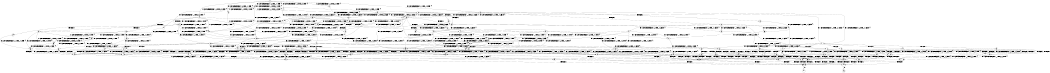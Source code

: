 digraph BCG {
size = "7, 10.5";
center = TRUE;
node [shape = circle];
0 [peripheries = 2];
0 -> 1 [label = "EX !0 !ATOMIC_EXCH_BRANCH (1, +0, TRUE, +0, 3, TRUE) !{}"];
0 -> 2 [label = "EX !2 !ATOMIC_EXCH_BRANCH (1, +1, TRUE, +0, 2, TRUE) !{}"];
0 -> 3 [label = "EX !1 !ATOMIC_EXCH_BRANCH (1, +0, TRUE, +0, 1, TRUE) !{}"];
0 -> 4 [label = "EX !0 !ATOMIC_EXCH_BRANCH (1, +0, TRUE, +0, 3, TRUE) !{}"];
0 -> 5 [label = "EX !2 !ATOMIC_EXCH_BRANCH (1, +1, TRUE, +0, 2, TRUE) !{}"];
0 -> 6 [label = "EX !1 !ATOMIC_EXCH_BRANCH (1, +0, TRUE, +0, 1, TRUE) !{}"];
1 -> 7 [label = "EX !2 !ATOMIC_EXCH_BRANCH (1, +1, TRUE, +0, 2, TRUE) !{}"];
2 -> 8 [label = "EX !0 !ATOMIC_EXCH_BRANCH (1, +0, TRUE, +0, 3, FALSE) !{}"];
3 -> 9 [label = "EX !0 !ATOMIC_EXCH_BRANCH (1, +0, TRUE, +0, 3, TRUE) !{}"];
4 -> 7 [label = "EX !2 !ATOMIC_EXCH_BRANCH (1, +1, TRUE, +0, 2, TRUE) !{}"];
4 -> 9 [label = "EX !1 !ATOMIC_EXCH_BRANCH (1, +0, TRUE, +0, 1, TRUE) !{}"];
4 -> 10 [label = "TERMINATE !0"];
4 -> 11 [label = "EX !2 !ATOMIC_EXCH_BRANCH (1, +1, TRUE, +0, 2, TRUE) !{}"];
4 -> 12 [label = "EX !1 !ATOMIC_EXCH_BRANCH (1, +0, TRUE, +0, 1, TRUE) !{}"];
4 -> 13 [label = "TERMINATE !0"];
5 -> 8 [label = "EX !0 !ATOMIC_EXCH_BRANCH (1, +0, TRUE, +0, 3, FALSE) !{}"];
5 -> 14 [label = "EX !1 !ATOMIC_EXCH_BRANCH (1, +0, TRUE, +0, 1, FALSE) !{}"];
5 -> 15 [label = "TERMINATE !2"];
5 -> 16 [label = "EX !0 !ATOMIC_EXCH_BRANCH (1, +0, TRUE, +0, 3, FALSE) !{}"];
5 -> 17 [label = "EX !1 !ATOMIC_EXCH_BRANCH (1, +0, TRUE, +0, 1, FALSE) !{}"];
5 -> 18 [label = "TERMINATE !2"];
6 -> 3 [label = "EX !1 !ATOMIC_EXCH_BRANCH (1, +0, TRUE, +0, 1, TRUE) !{}"];
6 -> 9 [label = "EX !0 !ATOMIC_EXCH_BRANCH (1, +0, TRUE, +0, 3, TRUE) !{}"];
6 -> 19 [label = "EX !2 !ATOMIC_EXCH_BRANCH (1, +1, TRUE, +0, 2, TRUE) !{}"];
6 -> 6 [label = "EX !1 !ATOMIC_EXCH_BRANCH (1, +0, TRUE, +0, 1, TRUE) !{}"];
6 -> 12 [label = "EX !0 !ATOMIC_EXCH_BRANCH (1, +0, TRUE, +0, 3, TRUE) !{}"];
6 -> 20 [label = "EX !2 !ATOMIC_EXCH_BRANCH (1, +1, TRUE, +0, 2, TRUE) !{}"];
7 -> 21 [label = "EX !1 !ATOMIC_EXCH_BRANCH (1, +0, TRUE, +0, 1, FALSE) !{}"];
8 -> 7 [label = "EX !0 !ATOMIC_EXCH_BRANCH (1, +1, TRUE, +0, 3, TRUE) !{}"];
9 -> 22 [label = "EX !2 !ATOMIC_EXCH_BRANCH (1, +1, TRUE, +0, 2, TRUE) !{}"];
10 -> 23 [label = "EX !2 !ATOMIC_EXCH_BRANCH (1, +1, TRUE, +0, 2, TRUE) !{}"];
11 -> 21 [label = "EX !1 !ATOMIC_EXCH_BRANCH (1, +0, TRUE, +0, 1, FALSE) !{}"];
11 -> 24 [label = "TERMINATE !0"];
11 -> 25 [label = "TERMINATE !2"];
11 -> 26 [label = "EX !1 !ATOMIC_EXCH_BRANCH (1, +0, TRUE, +0, 1, FALSE) !{}"];
11 -> 27 [label = "TERMINATE !0"];
11 -> 28 [label = "TERMINATE !2"];
12 -> 9 [label = "EX !1 !ATOMIC_EXCH_BRANCH (1, +0, TRUE, +0, 1, TRUE) !{}"];
12 -> 22 [label = "EX !2 !ATOMIC_EXCH_BRANCH (1, +1, TRUE, +0, 2, TRUE) !{}"];
12 -> 29 [label = "TERMINATE !0"];
12 -> 12 [label = "EX !1 !ATOMIC_EXCH_BRANCH (1, +0, TRUE, +0, 1, TRUE) !{}"];
12 -> 30 [label = "EX !2 !ATOMIC_EXCH_BRANCH (1, +1, TRUE, +0, 2, TRUE) !{}"];
12 -> 31 [label = "TERMINATE !0"];
13 -> 23 [label = "EX !2 !ATOMIC_EXCH_BRANCH (1, +1, TRUE, +0, 2, TRUE) !{}"];
13 -> 32 [label = "EX !1 !ATOMIC_EXCH_BRANCH (1, +0, TRUE, +0, 1, TRUE) !{}"];
13 -> 33 [label = "EX !2 !ATOMIC_EXCH_BRANCH (1, +1, TRUE, +0, 2, TRUE) !{}"];
13 -> 34 [label = "EX !1 !ATOMIC_EXCH_BRANCH (1, +0, TRUE, +0, 1, TRUE) !{}"];
14 -> 35 [label = "EX !0 !ATOMIC_EXCH_BRANCH (1, +0, TRUE, +0, 3, TRUE) !{}"];
15 -> 36 [label = "EX !0 !ATOMIC_EXCH_BRANCH (1, +0, TRUE, +0, 3, FALSE) !{}"];
16 -> 7 [label = "EX !0 !ATOMIC_EXCH_BRANCH (1, +1, TRUE, +0, 3, TRUE) !{}"];
16 -> 37 [label = "EX !1 !ATOMIC_EXCH_BRANCH (1, +0, TRUE, +0, 1, TRUE) !{}"];
16 -> 38 [label = "TERMINATE !2"];
16 -> 11 [label = "EX !0 !ATOMIC_EXCH_BRANCH (1, +1, TRUE, +0, 3, TRUE) !{}"];
16 -> 39 [label = "EX !1 !ATOMIC_EXCH_BRANCH (1, +0, TRUE, +0, 1, TRUE) !{}"];
16 -> 40 [label = "TERMINATE !2"];
17 -> 35 [label = "EX !0 !ATOMIC_EXCH_BRANCH (1, +0, TRUE, +0, 3, TRUE) !{}"];
17 -> 41 [label = "TERMINATE !2"];
17 -> 42 [label = "TERMINATE !1"];
17 -> 43 [label = "EX !0 !ATOMIC_EXCH_BRANCH (1, +0, TRUE, +0, 3, TRUE) !{}"];
17 -> 44 [label = "TERMINATE !2"];
17 -> 45 [label = "TERMINATE !1"];
18 -> 36 [label = "EX !0 !ATOMIC_EXCH_BRANCH (1, +0, TRUE, +0, 3, FALSE) !{}"];
18 -> 46 [label = "EX !1 !ATOMIC_EXCH_BRANCH (1, +0, TRUE, +0, 1, FALSE) !{}"];
18 -> 47 [label = "EX !0 !ATOMIC_EXCH_BRANCH (1, +0, TRUE, +0, 3, FALSE) !{}"];
18 -> 48 [label = "EX !1 !ATOMIC_EXCH_BRANCH (1, +0, TRUE, +0, 1, FALSE) !{}"];
19 -> 14 [label = "EX !1 !ATOMIC_EXCH_BRANCH (1, +0, TRUE, +0, 1, FALSE) !{}"];
20 -> 14 [label = "EX !1 !ATOMIC_EXCH_BRANCH (1, +0, TRUE, +0, 1, FALSE) !{}"];
20 -> 49 [label = "EX !0 !ATOMIC_EXCH_BRANCH (1, +0, TRUE, +0, 3, FALSE) !{}"];
20 -> 50 [label = "TERMINATE !2"];
20 -> 17 [label = "EX !1 !ATOMIC_EXCH_BRANCH (1, +0, TRUE, +0, 1, FALSE) !{}"];
20 -> 51 [label = "EX !0 !ATOMIC_EXCH_BRANCH (1, +0, TRUE, +0, 3, FALSE) !{}"];
20 -> 52 [label = "TERMINATE !2"];
21 -> 53 [label = "TERMINATE !0"];
22 -> 21 [label = "EX !1 !ATOMIC_EXCH_BRANCH (1, +0, TRUE, +0, 1, FALSE) !{}"];
23 -> 54 [label = "EX !1 !ATOMIC_EXCH_BRANCH (1, +0, TRUE, +0, 1, FALSE) !{}"];
24 -> 54 [label = "EX !1 !ATOMIC_EXCH_BRANCH (1, +0, TRUE, +0, 1, FALSE) !{}"];
25 -> 55 [label = "EX !1 !ATOMIC_EXCH_BRANCH (1, +0, TRUE, +0, 1, FALSE) !{}"];
26 -> 53 [label = "TERMINATE !0"];
26 -> 56 [label = "TERMINATE !2"];
26 -> 57 [label = "TERMINATE !1"];
26 -> 58 [label = "TERMINATE !0"];
26 -> 59 [label = "TERMINATE !2"];
26 -> 60 [label = "TERMINATE !1"];
27 -> 54 [label = "EX !1 !ATOMIC_EXCH_BRANCH (1, +0, TRUE, +0, 1, FALSE) !{}"];
27 -> 61 [label = "TERMINATE !2"];
27 -> 62 [label = "EX !1 !ATOMIC_EXCH_BRANCH (1, +0, TRUE, +0, 1, FALSE) !{}"];
27 -> 63 [label = "TERMINATE !2"];
28 -> 55 [label = "EX !1 !ATOMIC_EXCH_BRANCH (1, +0, TRUE, +0, 1, FALSE) !{}"];
28 -> 61 [label = "TERMINATE !0"];
28 -> 64 [label = "EX !1 !ATOMIC_EXCH_BRANCH (1, +0, TRUE, +0, 1, FALSE) !{}"];
28 -> 63 [label = "TERMINATE !0"];
29 -> 65 [label = "EX !2 !ATOMIC_EXCH_BRANCH (1, +1, TRUE, +0, 2, TRUE) !{}"];
30 -> 21 [label = "EX !1 !ATOMIC_EXCH_BRANCH (1, +0, TRUE, +0, 1, FALSE) !{}"];
30 -> 66 [label = "TERMINATE !0"];
30 -> 67 [label = "TERMINATE !2"];
30 -> 26 [label = "EX !1 !ATOMIC_EXCH_BRANCH (1, +0, TRUE, +0, 1, FALSE) !{}"];
30 -> 68 [label = "TERMINATE !0"];
30 -> 69 [label = "TERMINATE !2"];
31 -> 65 [label = "EX !2 !ATOMIC_EXCH_BRANCH (1, +1, TRUE, +0, 2, TRUE) !{}"];
31 -> 32 [label = "EX !1 !ATOMIC_EXCH_BRANCH (1, +0, TRUE, +0, 1, TRUE) !{}"];
31 -> 70 [label = "EX !2 !ATOMIC_EXCH_BRANCH (1, +1, TRUE, +0, 2, TRUE) !{}"];
31 -> 34 [label = "EX !1 !ATOMIC_EXCH_BRANCH (1, +0, TRUE, +0, 1, TRUE) !{}"];
32 -> 65 [label = "EX !2 !ATOMIC_EXCH_BRANCH (1, +1, TRUE, +0, 2, TRUE) !{}"];
33 -> 54 [label = "EX !1 !ATOMIC_EXCH_BRANCH (1, +0, TRUE, +0, 1, FALSE) !{}"];
33 -> 61 [label = "TERMINATE !2"];
33 -> 62 [label = "EX !1 !ATOMIC_EXCH_BRANCH (1, +0, TRUE, +0, 1, FALSE) !{}"];
33 -> 63 [label = "TERMINATE !2"];
34 -> 32 [label = "EX !1 !ATOMIC_EXCH_BRANCH (1, +0, TRUE, +0, 1, TRUE) !{}"];
34 -> 65 [label = "EX !2 !ATOMIC_EXCH_BRANCH (1, +1, TRUE, +0, 2, TRUE) !{}"];
34 -> 34 [label = "EX !1 !ATOMIC_EXCH_BRANCH (1, +0, TRUE, +0, 1, TRUE) !{}"];
34 -> 70 [label = "EX !2 !ATOMIC_EXCH_BRANCH (1, +1, TRUE, +0, 2, TRUE) !{}"];
35 -> 53 [label = "TERMINATE !0"];
36 -> 71 [label = "EX !0 !ATOMIC_EXCH_BRANCH (1, +1, TRUE, +0, 3, TRUE) !{}"];
37 -> 22 [label = "EX !0 !ATOMIC_EXCH_BRANCH (1, +1, TRUE, +0, 3, TRUE) !{}"];
38 -> 72 [label = "EX !1 !ATOMIC_EXCH_BRANCH (1, +0, TRUE, +0, 1, TRUE) !{}"];
39 -> 22 [label = "EX !0 !ATOMIC_EXCH_BRANCH (1, +1, TRUE, +0, 3, TRUE) !{}"];
39 -> 37 [label = "EX !1 !ATOMIC_EXCH_BRANCH (1, +0, TRUE, +0, 1, TRUE) !{}"];
39 -> 73 [label = "TERMINATE !2"];
39 -> 30 [label = "EX !0 !ATOMIC_EXCH_BRANCH (1, +1, TRUE, +0, 3, TRUE) !{}"];
39 -> 39 [label = "EX !1 !ATOMIC_EXCH_BRANCH (1, +0, TRUE, +0, 1, TRUE) !{}"];
39 -> 74 [label = "TERMINATE !2"];
40 -> 72 [label = "EX !1 !ATOMIC_EXCH_BRANCH (1, +0, TRUE, +0, 1, TRUE) !{}"];
40 -> 71 [label = "EX !0 !ATOMIC_EXCH_BRANCH (1, +1, TRUE, +0, 3, TRUE) !{}"];
40 -> 75 [label = "EX !1 !ATOMIC_EXCH_BRANCH (1, +0, TRUE, +0, 1, TRUE) !{}"];
40 -> 76 [label = "EX !0 !ATOMIC_EXCH_BRANCH (1, +1, TRUE, +0, 3, TRUE) !{}"];
41 -> 77 [label = "EX !0 !ATOMIC_EXCH_BRANCH (1, +0, TRUE, +0, 3, TRUE) !{}"];
42 -> 78 [label = "EX !0 !ATOMIC_EXCH_BRANCH (1, +0, TRUE, +0, 3, TRUE) !{}"];
43 -> 53 [label = "TERMINATE !0"];
43 -> 56 [label = "TERMINATE !2"];
43 -> 57 [label = "TERMINATE !1"];
43 -> 58 [label = "TERMINATE !0"];
43 -> 59 [label = "TERMINATE !2"];
43 -> 60 [label = "TERMINATE !1"];
44 -> 77 [label = "EX !0 !ATOMIC_EXCH_BRANCH (1, +0, TRUE, +0, 3, TRUE) !{}"];
44 -> 79 [label = "TERMINATE !1"];
44 -> 80 [label = "EX !0 !ATOMIC_EXCH_BRANCH (1, +0, TRUE, +0, 3, TRUE) !{}"];
44 -> 81 [label = "TERMINATE !1"];
45 -> 78 [label = "EX !0 !ATOMIC_EXCH_BRANCH (1, +0, TRUE, +0, 3, TRUE) !{}"];
45 -> 79 [label = "TERMINATE !2"];
45 -> 82 [label = "EX !0 !ATOMIC_EXCH_BRANCH (1, +0, TRUE, +0, 3, TRUE) !{}"];
45 -> 81 [label = "TERMINATE !2"];
46 -> 77 [label = "EX !0 !ATOMIC_EXCH_BRANCH (1, +0, TRUE, +0, 3, TRUE) !{}"];
47 -> 71 [label = "EX !0 !ATOMIC_EXCH_BRANCH (1, +1, TRUE, +0, 3, TRUE) !{}"];
47 -> 72 [label = "EX !1 !ATOMIC_EXCH_BRANCH (1, +0, TRUE, +0, 1, TRUE) !{}"];
47 -> 76 [label = "EX !0 !ATOMIC_EXCH_BRANCH (1, +1, TRUE, +0, 3, TRUE) !{}"];
47 -> 75 [label = "EX !1 !ATOMIC_EXCH_BRANCH (1, +0, TRUE, +0, 1, TRUE) !{}"];
48 -> 77 [label = "EX !0 !ATOMIC_EXCH_BRANCH (1, +0, TRUE, +0, 3, TRUE) !{}"];
48 -> 79 [label = "TERMINATE !1"];
48 -> 80 [label = "EX !0 !ATOMIC_EXCH_BRANCH (1, +0, TRUE, +0, 3, TRUE) !{}"];
48 -> 81 [label = "TERMINATE !1"];
49 -> 22 [label = "EX !0 !ATOMIC_EXCH_BRANCH (1, +1, TRUE, +0, 3, TRUE) !{}"];
50 -> 83 [label = "EX !0 !ATOMIC_EXCH_BRANCH (1, +0, TRUE, +0, 3, FALSE) !{}"];
51 -> 22 [label = "EX !0 !ATOMIC_EXCH_BRANCH (1, +1, TRUE, +0, 3, TRUE) !{}"];
51 -> 37 [label = "EX !1 !ATOMIC_EXCH_BRANCH (1, +0, TRUE, +0, 1, TRUE) !{}"];
51 -> 73 [label = "TERMINATE !2"];
51 -> 30 [label = "EX !0 !ATOMIC_EXCH_BRANCH (1, +1, TRUE, +0, 3, TRUE) !{}"];
51 -> 39 [label = "EX !1 !ATOMIC_EXCH_BRANCH (1, +0, TRUE, +0, 1, TRUE) !{}"];
51 -> 74 [label = "TERMINATE !2"];
52 -> 83 [label = "EX !0 !ATOMIC_EXCH_BRANCH (1, +0, TRUE, +0, 3, FALSE) !{}"];
52 -> 46 [label = "EX !1 !ATOMIC_EXCH_BRANCH (1, +0, TRUE, +0, 1, FALSE) !{}"];
52 -> 84 [label = "EX !0 !ATOMIC_EXCH_BRANCH (1, +0, TRUE, +0, 3, FALSE) !{}"];
52 -> 48 [label = "EX !1 !ATOMIC_EXCH_BRANCH (1, +0, TRUE, +0, 1, FALSE) !{}"];
53 -> 85 [label = "TERMINATE !2"];
54 -> 85 [label = "TERMINATE !2"];
55 -> 85 [label = "TERMINATE !0"];
56 -> 85 [label = "TERMINATE !0"];
57 -> 86 [label = "TERMINATE !0"];
58 -> 85 [label = "TERMINATE !2"];
58 -> 86 [label = "TERMINATE !1"];
58 -> 87 [label = "TERMINATE !2"];
58 -> 88 [label = "TERMINATE !1"];
59 -> 85 [label = "TERMINATE !0"];
59 -> 89 [label = "TERMINATE !1"];
59 -> 87 [label = "TERMINATE !0"];
59 -> 90 [label = "TERMINATE !1"];
60 -> 86 [label = "TERMINATE !0"];
60 -> 89 [label = "TERMINATE !2"];
60 -> 88 [label = "TERMINATE !0"];
60 -> 90 [label = "TERMINATE !2"];
61 -> 91 [label = "EX !1 !ATOMIC_EXCH_BRANCH (1, +0, TRUE, +0, 1, FALSE) !{}"];
62 -> 85 [label = "TERMINATE !2"];
62 -> 86 [label = "TERMINATE !1"];
62 -> 87 [label = "TERMINATE !2"];
62 -> 88 [label = "TERMINATE !1"];
63 -> 91 [label = "EX !1 !ATOMIC_EXCH_BRANCH (1, +0, TRUE, +0, 1, FALSE) !{}"];
63 -> 92 [label = "EX !1 !ATOMIC_EXCH_BRANCH (1, +0, TRUE, +0, 1, FALSE) !{}"];
64 -> 85 [label = "TERMINATE !0"];
64 -> 89 [label = "TERMINATE !1"];
64 -> 87 [label = "TERMINATE !0"];
64 -> 90 [label = "TERMINATE !1"];
65 -> 54 [label = "EX !1 !ATOMIC_EXCH_BRANCH (1, +0, TRUE, +0, 1, FALSE) !{}"];
66 -> 93 [label = "TERMINATE !2"];
67 -> 93 [label = "TERMINATE !0"];
68 -> 93 [label = "TERMINATE !2"];
68 -> 54 [label = "EX !1 !ATOMIC_EXCH_BRANCH (1, +0, TRUE, +0, 1, FALSE) !{}"];
68 -> 94 [label = "TERMINATE !2"];
68 -> 62 [label = "EX !1 !ATOMIC_EXCH_BRANCH (1, +0, TRUE, +0, 1, FALSE) !{}"];
69 -> 93 [label = "TERMINATE !0"];
69 -> 55 [label = "EX !1 !ATOMIC_EXCH_BRANCH (1, +0, TRUE, +0, 1, FALSE) !{}"];
69 -> 94 [label = "TERMINATE !0"];
69 -> 64 [label = "EX !1 !ATOMIC_EXCH_BRANCH (1, +0, TRUE, +0, 1, FALSE) !{}"];
70 -> 54 [label = "EX !1 !ATOMIC_EXCH_BRANCH (1, +0, TRUE, +0, 1, FALSE) !{}"];
70 -> 93 [label = "TERMINATE !2"];
70 -> 62 [label = "EX !1 !ATOMIC_EXCH_BRANCH (1, +0, TRUE, +0, 1, FALSE) !{}"];
70 -> 94 [label = "TERMINATE !2"];
71 -> 55 [label = "EX !1 !ATOMIC_EXCH_BRANCH (1, +0, TRUE, +0, 1, FALSE) !{}"];
72 -> 95 [label = "EX !0 !ATOMIC_EXCH_BRANCH (1, +1, TRUE, +0, 3, TRUE) !{}"];
73 -> 95 [label = "EX !0 !ATOMIC_EXCH_BRANCH (1, +1, TRUE, +0, 3, TRUE) !{}"];
74 -> 95 [label = "EX !0 !ATOMIC_EXCH_BRANCH (1, +1, TRUE, +0, 3, TRUE) !{}"];
74 -> 72 [label = "EX !1 !ATOMIC_EXCH_BRANCH (1, +0, TRUE, +0, 1, TRUE) !{}"];
74 -> 96 [label = "EX !0 !ATOMIC_EXCH_BRANCH (1, +1, TRUE, +0, 3, TRUE) !{}"];
74 -> 75 [label = "EX !1 !ATOMIC_EXCH_BRANCH (1, +0, TRUE, +0, 1, TRUE) !{}"];
75 -> 95 [label = "EX !0 !ATOMIC_EXCH_BRANCH (1, +1, TRUE, +0, 3, TRUE) !{}"];
75 -> 72 [label = "EX !1 !ATOMIC_EXCH_BRANCH (1, +0, TRUE, +0, 1, TRUE) !{}"];
75 -> 96 [label = "EX !0 !ATOMIC_EXCH_BRANCH (1, +1, TRUE, +0, 3, TRUE) !{}"];
75 -> 75 [label = "EX !1 !ATOMIC_EXCH_BRANCH (1, +0, TRUE, +0, 1, TRUE) !{}"];
76 -> 55 [label = "EX !1 !ATOMIC_EXCH_BRANCH (1, +0, TRUE, +0, 1, FALSE) !{}"];
76 -> 61 [label = "TERMINATE !0"];
76 -> 64 [label = "EX !1 !ATOMIC_EXCH_BRANCH (1, +0, TRUE, +0, 1, FALSE) !{}"];
76 -> 63 [label = "TERMINATE !0"];
77 -> 85 [label = "TERMINATE !0"];
78 -> 86 [label = "TERMINATE !0"];
79 -> 97 [label = "EX !0 !ATOMIC_EXCH_BRANCH (1, +0, TRUE, +0, 3, TRUE) !{}"];
80 -> 85 [label = "TERMINATE !0"];
80 -> 89 [label = "TERMINATE !1"];
80 -> 87 [label = "TERMINATE !0"];
80 -> 90 [label = "TERMINATE !1"];
81 -> 97 [label = "EX !0 !ATOMIC_EXCH_BRANCH (1, +0, TRUE, +0, 3, TRUE) !{}"];
81 -> 98 [label = "EX !0 !ATOMIC_EXCH_BRANCH (1, +0, TRUE, +0, 3, TRUE) !{}"];
82 -> 86 [label = "TERMINATE !0"];
82 -> 89 [label = "TERMINATE !2"];
82 -> 88 [label = "TERMINATE !0"];
82 -> 90 [label = "TERMINATE !2"];
83 -> 95 [label = "EX !0 !ATOMIC_EXCH_BRANCH (1, +1, TRUE, +0, 3, TRUE) !{}"];
84 -> 95 [label = "EX !0 !ATOMIC_EXCH_BRANCH (1, +1, TRUE, +0, 3, TRUE) !{}"];
84 -> 72 [label = "EX !1 !ATOMIC_EXCH_BRANCH (1, +0, TRUE, +0, 1, TRUE) !{}"];
84 -> 96 [label = "EX !0 !ATOMIC_EXCH_BRANCH (1, +1, TRUE, +0, 3, TRUE) !{}"];
84 -> 75 [label = "EX !1 !ATOMIC_EXCH_BRANCH (1, +0, TRUE, +0, 1, TRUE) !{}"];
85 -> 99 [label = "TERMINATE !1"];
86 -> 99 [label = "TERMINATE !2"];
87 -> 99 [label = "TERMINATE !1"];
87 -> 100 [label = "TERMINATE !1"];
88 -> 99 [label = "TERMINATE !2"];
88 -> 100 [label = "TERMINATE !2"];
89 -> 99 [label = "TERMINATE !0"];
90 -> 99 [label = "TERMINATE !0"];
90 -> 100 [label = "TERMINATE !0"];
91 -> 99 [label = "TERMINATE !1"];
92 -> 99 [label = "TERMINATE !1"];
92 -> 100 [label = "TERMINATE !1"];
93 -> 91 [label = "EX !1 !ATOMIC_EXCH_BRANCH (1, +0, TRUE, +0, 1, FALSE) !{}"];
94 -> 91 [label = "EX !1 !ATOMIC_EXCH_BRANCH (1, +0, TRUE, +0, 1, FALSE) !{}"];
94 -> 92 [label = "EX !1 !ATOMIC_EXCH_BRANCH (1, +0, TRUE, +0, 1, FALSE) !{}"];
95 -> 55 [label = "EX !1 !ATOMIC_EXCH_BRANCH (1, +0, TRUE, +0, 1, FALSE) !{}"];
96 -> 55 [label = "EX !1 !ATOMIC_EXCH_BRANCH (1, +0, TRUE, +0, 1, FALSE) !{}"];
96 -> 93 [label = "TERMINATE !0"];
96 -> 64 [label = "EX !1 !ATOMIC_EXCH_BRANCH (1, +0, TRUE, +0, 1, FALSE) !{}"];
96 -> 94 [label = "TERMINATE !0"];
97 -> 99 [label = "TERMINATE !0"];
98 -> 99 [label = "TERMINATE !0"];
98 -> 100 [label = "TERMINATE !0"];
99 -> 101 [label = "exit"];
100 -> 102 [label = "exit"];
}
